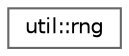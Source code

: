 digraph "类继承关系图"
{
 // LATEX_PDF_SIZE
  bgcolor="transparent";
  edge [fontname=Helvetica,fontsize=10,labelfontname=Helvetica,labelfontsize=10];
  node [fontname=Helvetica,fontsize=10,shape=box,height=0.2,width=0.4];
  rankdir="LR";
  Node0 [id="Node000000",label="util::rng",height=0.2,width=0.4,color="grey40", fillcolor="white", style="filled",URL="$structutil_1_1rng.html",tooltip=" "];
}
